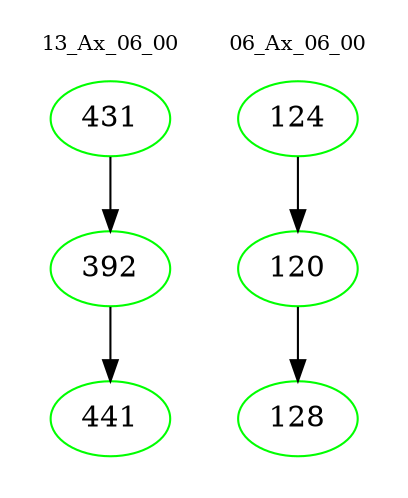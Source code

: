 digraph{
subgraph cluster_0 {
color = white
label = "13_Ax_06_00";
fontsize=10;
T0_431 [label="431", color="green"]
T0_431 -> T0_392 [color="black"]
T0_392 [label="392", color="green"]
T0_392 -> T0_441 [color="black"]
T0_441 [label="441", color="green"]
}
subgraph cluster_1 {
color = white
label = "06_Ax_06_00";
fontsize=10;
T1_124 [label="124", color="green"]
T1_124 -> T1_120 [color="black"]
T1_120 [label="120", color="green"]
T1_120 -> T1_128 [color="black"]
T1_128 [label="128", color="green"]
}
}
